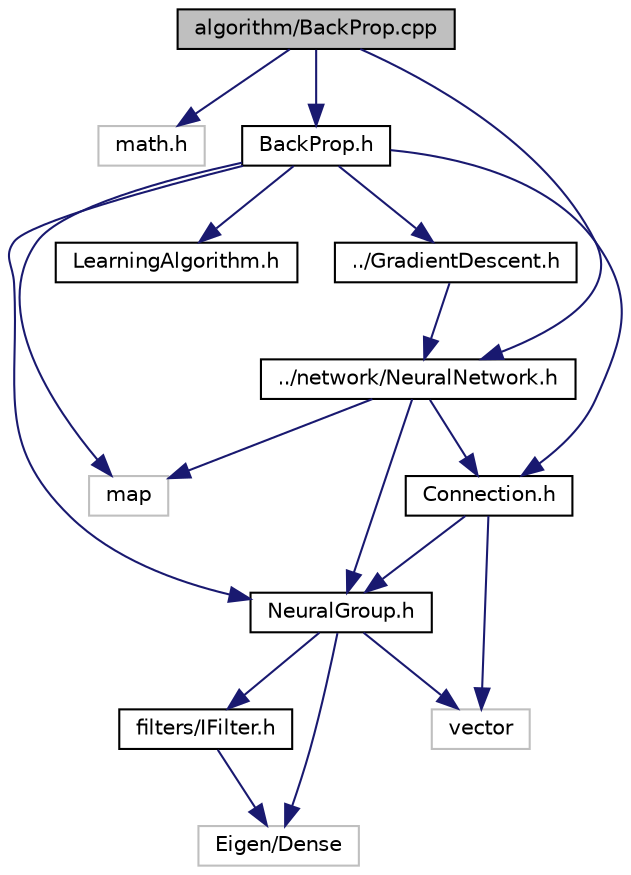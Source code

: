 digraph "algorithm/BackProp.cpp"
{
  edge [fontname="Helvetica",fontsize="10",labelfontname="Helvetica",labelfontsize="10"];
  node [fontname="Helvetica",fontsize="10",shape=record];
  Node1 [label="algorithm/BackProp.cpp",height=0.2,width=0.4,color="black", fillcolor="grey75", style="filled", fontcolor="black"];
  Node1 -> Node2 [color="midnightblue",fontsize="10",style="solid",fontname="Helvetica"];
  Node2 [label="math.h",height=0.2,width=0.4,color="grey75", fillcolor="white", style="filled"];
  Node1 -> Node3 [color="midnightblue",fontsize="10",style="solid",fontname="Helvetica"];
  Node3 [label="../network/NeuralNetwork.h",height=0.2,width=0.4,color="black", fillcolor="white", style="filled",URL="$_neural_network_8h.html"];
  Node3 -> Node4 [color="midnightblue",fontsize="10",style="solid",fontname="Helvetica"];
  Node4 [label="NeuralGroup.h",height=0.2,width=0.4,color="black", fillcolor="white", style="filled",URL="$_neural_group_8h.html"];
  Node4 -> Node5 [color="midnightblue",fontsize="10",style="solid",fontname="Helvetica"];
  Node5 [label="vector",height=0.2,width=0.4,color="grey75", fillcolor="white", style="filled"];
  Node4 -> Node6 [color="midnightblue",fontsize="10",style="solid",fontname="Helvetica"];
  Node6 [label="Eigen/Dense",height=0.2,width=0.4,color="grey75", fillcolor="white", style="filled"];
  Node4 -> Node7 [color="midnightblue",fontsize="10",style="solid",fontname="Helvetica"];
  Node7 [label="filters/IFilter.h",height=0.2,width=0.4,color="black", fillcolor="white", style="filled",URL="$_i_filter_8h.html"];
  Node7 -> Node6 [color="midnightblue",fontsize="10",style="solid",fontname="Helvetica"];
  Node3 -> Node8 [color="midnightblue",fontsize="10",style="solid",fontname="Helvetica"];
  Node8 [label="Connection.h",height=0.2,width=0.4,color="black", fillcolor="white", style="filled",URL="$_connection_8h.html"];
  Node8 -> Node5 [color="midnightblue",fontsize="10",style="solid",fontname="Helvetica"];
  Node8 -> Node4 [color="midnightblue",fontsize="10",style="solid",fontname="Helvetica"];
  Node3 -> Node9 [color="midnightblue",fontsize="10",style="solid",fontname="Helvetica"];
  Node9 [label="map",height=0.2,width=0.4,color="grey75", fillcolor="white", style="filled"];
  Node1 -> Node10 [color="midnightblue",fontsize="10",style="solid",fontname="Helvetica"];
  Node10 [label="BackProp.h",height=0.2,width=0.4,color="black", fillcolor="white", style="filled",URL="$_back_prop_8h.html"];
  Node10 -> Node4 [color="midnightblue",fontsize="10",style="solid",fontname="Helvetica"];
  Node10 -> Node8 [color="midnightblue",fontsize="10",style="solid",fontname="Helvetica"];
  Node10 -> Node11 [color="midnightblue",fontsize="10",style="solid",fontname="Helvetica"];
  Node11 [label="../GradientDescent.h",height=0.2,width=0.4,color="black", fillcolor="white", style="filled",URL="$_gradient_base_8h.html"];
  Node11 -> Node3 [color="midnightblue",fontsize="10",style="solid",fontname="Helvetica"];
  Node10 -> Node12 [color="midnightblue",fontsize="10",style="solid",fontname="Helvetica"];
  Node12 [label="LearningAlgorithm.h",height=0.2,width=0.4,color="black", fillcolor="white", style="filled",URL="$_learning_algorithm_8h.html"];
  Node10 -> Node9 [color="midnightblue",fontsize="10",style="solid",fontname="Helvetica"];
}

